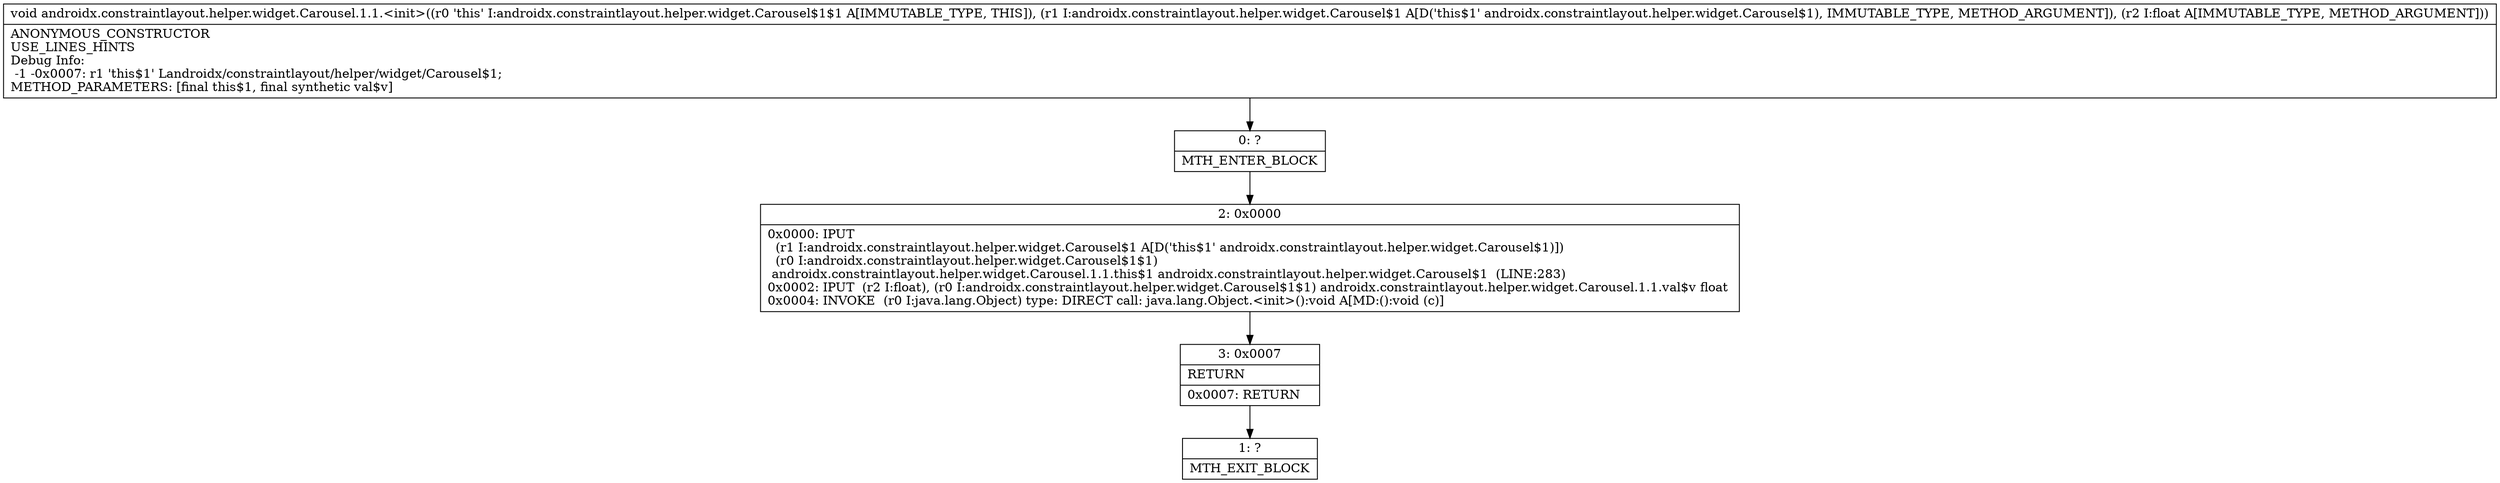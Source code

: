 digraph "CFG forandroidx.constraintlayout.helper.widget.Carousel.1.1.\<init\>(Landroidx\/constraintlayout\/helper\/widget\/Carousel$1;F)V" {
Node_0 [shape=record,label="{0\:\ ?|MTH_ENTER_BLOCK\l}"];
Node_2 [shape=record,label="{2\:\ 0x0000|0x0000: IPUT  \l  (r1 I:androidx.constraintlayout.helper.widget.Carousel$1 A[D('this$1' androidx.constraintlayout.helper.widget.Carousel$1)])\l  (r0 I:androidx.constraintlayout.helper.widget.Carousel$1$1)\l androidx.constraintlayout.helper.widget.Carousel.1.1.this$1 androidx.constraintlayout.helper.widget.Carousel$1  (LINE:283)\l0x0002: IPUT  (r2 I:float), (r0 I:androidx.constraintlayout.helper.widget.Carousel$1$1) androidx.constraintlayout.helper.widget.Carousel.1.1.val$v float \l0x0004: INVOKE  (r0 I:java.lang.Object) type: DIRECT call: java.lang.Object.\<init\>():void A[MD:():void (c)]\l}"];
Node_3 [shape=record,label="{3\:\ 0x0007|RETURN\l|0x0007: RETURN   \l}"];
Node_1 [shape=record,label="{1\:\ ?|MTH_EXIT_BLOCK\l}"];
MethodNode[shape=record,label="{void androidx.constraintlayout.helper.widget.Carousel.1.1.\<init\>((r0 'this' I:androidx.constraintlayout.helper.widget.Carousel$1$1 A[IMMUTABLE_TYPE, THIS]), (r1 I:androidx.constraintlayout.helper.widget.Carousel$1 A[D('this$1' androidx.constraintlayout.helper.widget.Carousel$1), IMMUTABLE_TYPE, METHOD_ARGUMENT]), (r2 I:float A[IMMUTABLE_TYPE, METHOD_ARGUMENT]))  | ANONYMOUS_CONSTRUCTOR\lUSE_LINES_HINTS\lDebug Info:\l  \-1 \-0x0007: r1 'this$1' Landroidx\/constraintlayout\/helper\/widget\/Carousel$1;\lMETHOD_PARAMETERS: [final this$1, final synthetic val$v]\l}"];
MethodNode -> Node_0;Node_0 -> Node_2;
Node_2 -> Node_3;
Node_3 -> Node_1;
}

